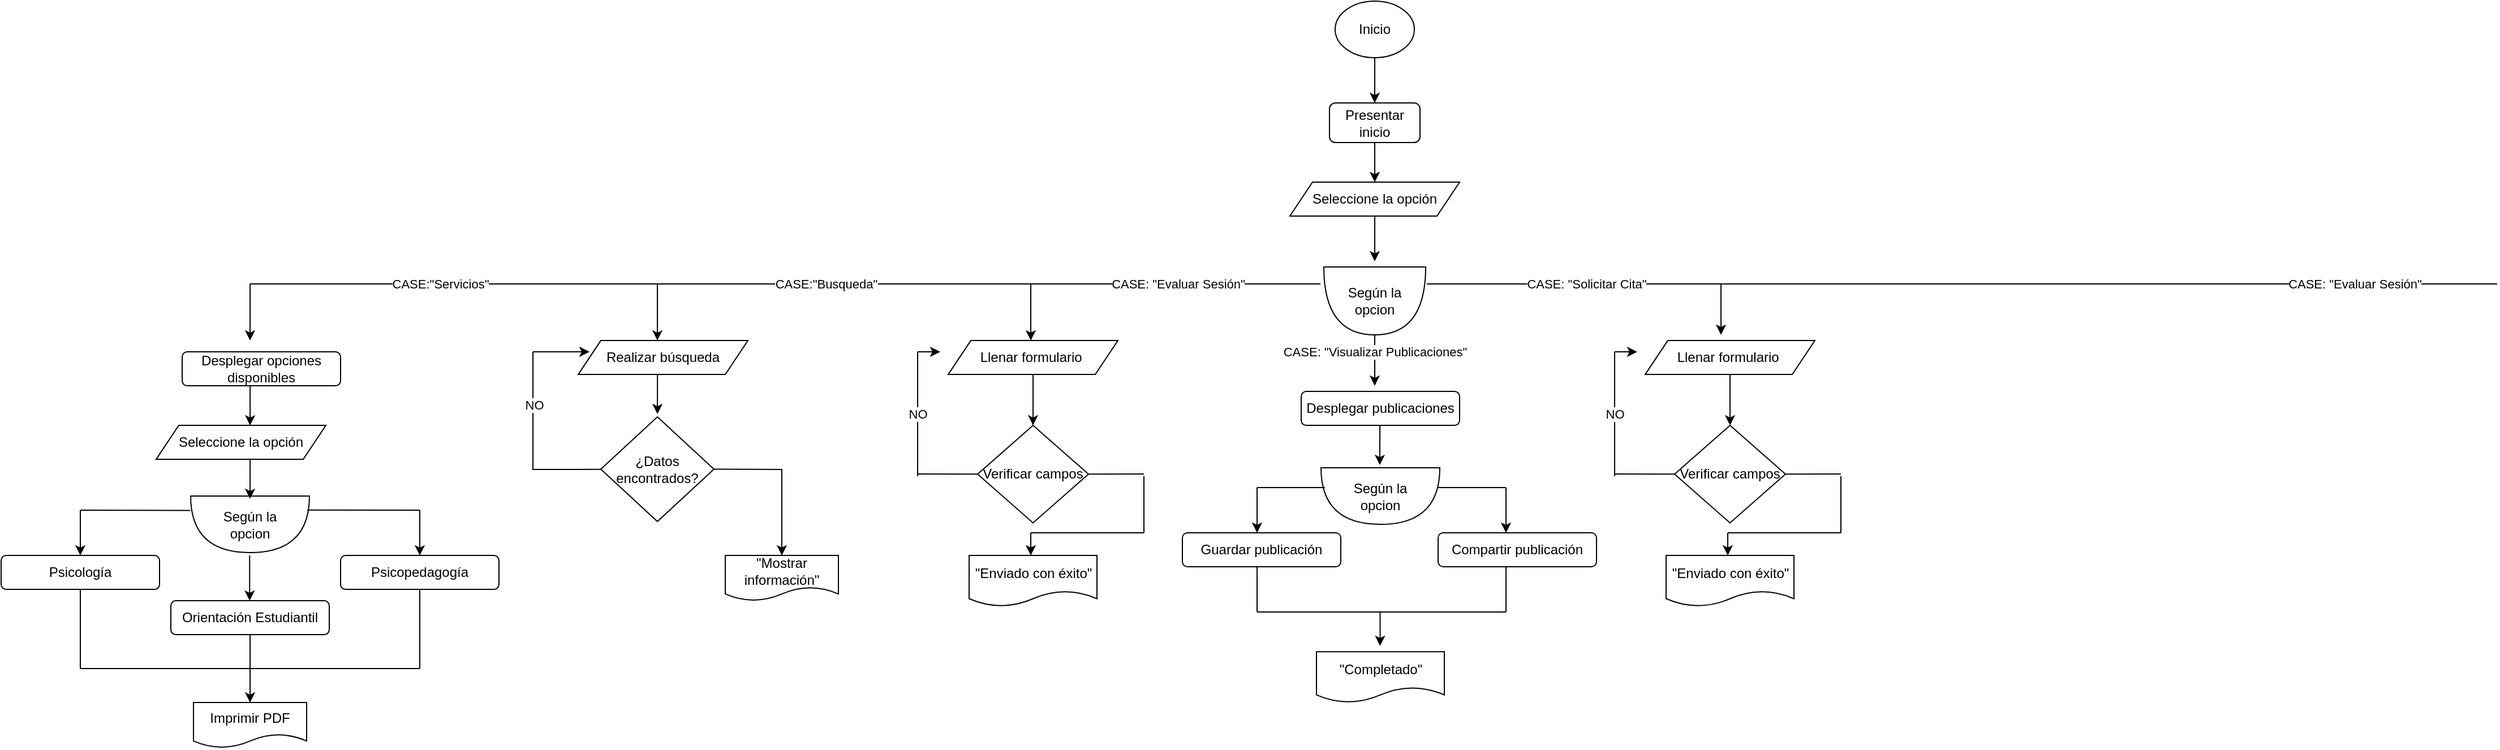 <mxfile version="21.2.1" type="github">
  <diagram name="Página-1" id="sgpbGKXVAoiBB3uO94ZU">
    <mxGraphModel dx="1861" dy="462" grid="1" gridSize="10" guides="1" tooltips="1" connect="1" arrows="1" fold="1" page="1" pageScale="1" pageWidth="827" pageHeight="1169" math="0" shadow="0">
      <root>
        <mxCell id="0" />
        <mxCell id="1" parent="0" />
        <mxCell id="1PB_SCIDDS1MxONWPjft-3" value="" style="edgeStyle=orthogonalEdgeStyle;rounded=0;orthogonalLoop=1;jettySize=auto;html=1;" parent="1" source="1PB_SCIDDS1MxONWPjft-1" target="1PB_SCIDDS1MxONWPjft-2" edge="1">
          <mxGeometry relative="1" as="geometry" />
        </mxCell>
        <mxCell id="1PB_SCIDDS1MxONWPjft-1" value="Inicio" style="ellipse;whiteSpace=wrap;html=1;" parent="1" vertex="1">
          <mxGeometry x="379" y="150" width="70" height="50" as="geometry" />
        </mxCell>
        <mxCell id="1PB_SCIDDS1MxONWPjft-5" value="" style="edgeStyle=orthogonalEdgeStyle;rounded=0;orthogonalLoop=1;jettySize=auto;html=1;" parent="1" source="1PB_SCIDDS1MxONWPjft-2" edge="1">
          <mxGeometry relative="1" as="geometry">
            <mxPoint x="414" y="310.0" as="targetPoint" />
          </mxGeometry>
        </mxCell>
        <mxCell id="1PB_SCIDDS1MxONWPjft-2" value="Presentar inicio" style="rounded=1;whiteSpace=wrap;html=1;" parent="1" vertex="1">
          <mxGeometry x="374" y="240" width="80" height="35" as="geometry" />
        </mxCell>
        <mxCell id="1PB_SCIDDS1MxONWPjft-12" value="" style="edgeStyle=orthogonalEdgeStyle;rounded=0;orthogonalLoop=1;jettySize=auto;html=1;" parent="1" source="1PB_SCIDDS1MxONWPjft-6" edge="1">
          <mxGeometry relative="1" as="geometry">
            <mxPoint x="414" y="380" as="targetPoint" />
          </mxGeometry>
        </mxCell>
        <mxCell id="1PB_SCIDDS1MxONWPjft-6" value="Seleccione la opción" style="shape=parallelogram;perimeter=parallelogramPerimeter;whiteSpace=wrap;html=1;fixedSize=1;" parent="1" vertex="1">
          <mxGeometry x="339" y="310" width="150" height="30" as="geometry" />
        </mxCell>
        <mxCell id="1PB_SCIDDS1MxONWPjft-9" value="" style="shape=or;whiteSpace=wrap;html=1;rotation=90;" parent="1" vertex="1">
          <mxGeometry x="384" y="370" width="60" height="90" as="geometry" />
        </mxCell>
        <mxCell id="1PB_SCIDDS1MxONWPjft-10" value="Según la opcion" style="text;html=1;strokeColor=none;fillColor=none;align=center;verticalAlign=middle;whiteSpace=wrap;rounded=0;" parent="1" vertex="1">
          <mxGeometry x="384" y="400" width="60" height="30" as="geometry" />
        </mxCell>
        <mxCell id="1PB_SCIDDS1MxONWPjft-18" value="" style="endArrow=classic;html=1;rounded=0;" parent="1" edge="1">
          <mxGeometry width="50" height="50" relative="1" as="geometry">
            <mxPoint x="-580" y="400.04" as="sourcePoint" />
            <mxPoint x="-580" y="450.04" as="targetPoint" />
          </mxGeometry>
        </mxCell>
        <mxCell id="1PB_SCIDDS1MxONWPjft-20" value="" style="endArrow=none;html=1;rounded=0;" parent="1" edge="1">
          <mxGeometry width="50" height="50" relative="1" as="geometry">
            <mxPoint x="-580" y="400.04" as="sourcePoint" />
            <mxPoint x="366" y="400" as="targetPoint" />
          </mxGeometry>
        </mxCell>
        <mxCell id="1PB_SCIDDS1MxONWPjft-21" value="CASE:&quot;Servicios&quot;" style="edgeLabel;html=1;align=center;verticalAlign=middle;resizable=0;points=[];" parent="1PB_SCIDDS1MxONWPjft-20" vertex="1" connectable="0">
          <mxGeometry x="-0.813" relative="1" as="geometry">
            <mxPoint x="79" as="offset" />
          </mxGeometry>
        </mxCell>
        <mxCell id="1PB_SCIDDS1MxONWPjft-66" value="CASE:&quot;Busqueda&quot;" style="edgeLabel;html=1;align=center;verticalAlign=middle;resizable=0;points=[];" parent="1PB_SCIDDS1MxONWPjft-20" vertex="1" connectable="0">
          <mxGeometry x="-0.302" y="-2" relative="1" as="geometry">
            <mxPoint x="179" y="-2" as="offset" />
          </mxGeometry>
        </mxCell>
        <mxCell id="1PB_SCIDDS1MxONWPjft-81" value="CASE: &quot;Evaluar Sesión&quot;" style="edgeLabel;html=1;align=center;verticalAlign=middle;resizable=0;points=[];" parent="1PB_SCIDDS1MxONWPjft-20" vertex="1" connectable="0">
          <mxGeometry x="0.079" relative="1" as="geometry">
            <mxPoint x="309" as="offset" />
          </mxGeometry>
        </mxCell>
        <mxCell id="1PB_SCIDDS1MxONWPjft-27" value="" style="edgeStyle=orthogonalEdgeStyle;rounded=0;orthogonalLoop=1;jettySize=auto;html=1;" parent="1" edge="1">
          <mxGeometry relative="1" as="geometry">
            <mxPoint x="-579.933" y="490.04" as="sourcePoint" />
            <mxPoint x="-580" y="525.04" as="targetPoint" />
          </mxGeometry>
        </mxCell>
        <mxCell id="1PB_SCIDDS1MxONWPjft-23" value="" style="shape=or;whiteSpace=wrap;html=1;rotation=90;" parent="1" vertex="1">
          <mxGeometry x="-605" y="560.04" width="50" height="105" as="geometry" />
        </mxCell>
        <mxCell id="1PB_SCIDDS1MxONWPjft-24" value="Según la opcion" style="text;html=1;strokeColor=none;fillColor=none;align=center;verticalAlign=middle;whiteSpace=wrap;rounded=0;" parent="1" vertex="1">
          <mxGeometry x="-610" y="597.54" width="60" height="30" as="geometry" />
        </mxCell>
        <mxCell id="1PB_SCIDDS1MxONWPjft-28" value="" style="endArrow=none;html=1;rounded=0;entryX=0.255;entryY=1.003;entryDx=0;entryDy=0;entryPerimeter=0;" parent="1" target="1PB_SCIDDS1MxONWPjft-23" edge="1">
          <mxGeometry width="50" height="50" relative="1" as="geometry">
            <mxPoint x="-730" y="600.04" as="sourcePoint" />
            <mxPoint x="-640" y="597.54" as="targetPoint" />
          </mxGeometry>
        </mxCell>
        <mxCell id="1PB_SCIDDS1MxONWPjft-29" value="Desplegar opciones disponibles" style="rounded=1;whiteSpace=wrap;html=1;" parent="1" vertex="1">
          <mxGeometry x="-640" y="460.04" width="140" height="30" as="geometry" />
        </mxCell>
        <mxCell id="1PB_SCIDDS1MxONWPjft-30" value="Seleccione la opción" style="shape=parallelogram;perimeter=parallelogramPerimeter;whiteSpace=wrap;html=1;fixedSize=1;" parent="1" vertex="1">
          <mxGeometry x="-663" y="525.04" width="150" height="30" as="geometry" />
        </mxCell>
        <mxCell id="1PB_SCIDDS1MxONWPjft-33" value="" style="edgeStyle=orthogonalEdgeStyle;rounded=0;orthogonalLoop=1;jettySize=auto;html=1;" parent="1" edge="1">
          <mxGeometry relative="1" as="geometry">
            <mxPoint x="-579.933" y="555.04" as="sourcePoint" />
            <mxPoint x="-580" y="590.04" as="targetPoint" />
          </mxGeometry>
        </mxCell>
        <mxCell id="1PB_SCIDDS1MxONWPjft-34" value="Psicología" style="rounded=1;whiteSpace=wrap;html=1;" parent="1" vertex="1">
          <mxGeometry x="-800" y="640.04" width="140" height="30" as="geometry" />
        </mxCell>
        <mxCell id="1PB_SCIDDS1MxONWPjft-35" value="" style="endArrow=classic;html=1;rounded=0;" parent="1" edge="1">
          <mxGeometry width="50" height="50" relative="1" as="geometry">
            <mxPoint x="-580.37" y="640.04" as="sourcePoint" />
            <mxPoint x="-580.37" y="680.04" as="targetPoint" />
          </mxGeometry>
        </mxCell>
        <mxCell id="1PB_SCIDDS1MxONWPjft-38" value="Orientación Estudiantil" style="rounded=1;whiteSpace=wrap;html=1;" parent="1" vertex="1">
          <mxGeometry x="-650" y="680.04" width="140" height="30" as="geometry" />
        </mxCell>
        <mxCell id="1PB_SCIDDS1MxONWPjft-39" value="" style="endArrow=classic;html=1;rounded=0;" parent="1" edge="1">
          <mxGeometry width="50" height="50" relative="1" as="geometry">
            <mxPoint x="-730" y="600.04" as="sourcePoint" />
            <mxPoint x="-730" y="640.04" as="targetPoint" />
          </mxGeometry>
        </mxCell>
        <mxCell id="1PB_SCIDDS1MxONWPjft-40" value="Psicopedagogía" style="rounded=1;whiteSpace=wrap;html=1;" parent="1" vertex="1">
          <mxGeometry x="-500" y="640.04" width="140" height="30" as="geometry" />
        </mxCell>
        <mxCell id="1PB_SCIDDS1MxONWPjft-42" value="" style="endArrow=none;html=1;rounded=0;exitX=0.247;exitY=0.018;exitDx=0;exitDy=0;exitPerimeter=0;" parent="1" source="1PB_SCIDDS1MxONWPjft-23" edge="1">
          <mxGeometry width="50" height="50" relative="1" as="geometry">
            <mxPoint x="-520" y="600.04" as="sourcePoint" />
            <mxPoint x="-430" y="600.04" as="targetPoint" />
          </mxGeometry>
        </mxCell>
        <mxCell id="1PB_SCIDDS1MxONWPjft-43" value="" style="endArrow=classic;html=1;rounded=0;" parent="1" edge="1">
          <mxGeometry width="50" height="50" relative="1" as="geometry">
            <mxPoint x="-430" y="600.04" as="sourcePoint" />
            <mxPoint x="-430" y="640.04" as="targetPoint" />
          </mxGeometry>
        </mxCell>
        <mxCell id="1PB_SCIDDS1MxONWPjft-45" value="" style="endArrow=none;html=1;rounded=0;entryX=0.5;entryY=1;entryDx=0;entryDy=0;" parent="1" target="1PB_SCIDDS1MxONWPjft-34" edge="1">
          <mxGeometry width="50" height="50" relative="1" as="geometry">
            <mxPoint x="-730" y="740.04" as="sourcePoint" />
            <mxPoint x="-730" y="680.04" as="targetPoint" />
          </mxGeometry>
        </mxCell>
        <mxCell id="1PB_SCIDDS1MxONWPjft-46" value="" style="endArrow=none;html=1;rounded=0;entryX=0.5;entryY=1;entryDx=0;entryDy=0;" parent="1" target="1PB_SCIDDS1MxONWPjft-40" edge="1">
          <mxGeometry width="50" height="50" relative="1" as="geometry">
            <mxPoint x="-430" y="740.04" as="sourcePoint" />
            <mxPoint x="-420" y="680.04" as="targetPoint" />
          </mxGeometry>
        </mxCell>
        <mxCell id="1PB_SCIDDS1MxONWPjft-47" value="" style="endArrow=none;html=1;rounded=0;" parent="1" edge="1">
          <mxGeometry width="50" height="50" relative="1" as="geometry">
            <mxPoint x="-730" y="740.04" as="sourcePoint" />
            <mxPoint x="-430" y="740.04" as="targetPoint" />
          </mxGeometry>
        </mxCell>
        <mxCell id="1PB_SCIDDS1MxONWPjft-48" value="" style="endArrow=none;html=1;rounded=0;" parent="1" edge="1">
          <mxGeometry width="50" height="50" relative="1" as="geometry">
            <mxPoint x="-580" y="740.04" as="sourcePoint" />
            <mxPoint x="-580" y="710.04" as="targetPoint" />
          </mxGeometry>
        </mxCell>
        <mxCell id="1PB_SCIDDS1MxONWPjft-50" value="Imprimir PDF" style="shape=document;whiteSpace=wrap;html=1;boundedLbl=1;" parent="1" vertex="1">
          <mxGeometry x="-630" y="770.04" width="100" height="40" as="geometry" />
        </mxCell>
        <mxCell id="1PB_SCIDDS1MxONWPjft-51" value="" style="endArrow=classic;html=1;rounded=0;entryX=0.5;entryY=0;entryDx=0;entryDy=0;" parent="1" target="1PB_SCIDDS1MxONWPjft-50" edge="1">
          <mxGeometry width="50" height="50" relative="1" as="geometry">
            <mxPoint x="-580" y="740.04" as="sourcePoint" />
            <mxPoint x="-510" y="760.04" as="targetPoint" />
          </mxGeometry>
        </mxCell>
        <mxCell id="1PB_SCIDDS1MxONWPjft-52" value="" style="endArrow=classic;html=1;rounded=0;" parent="1" edge="1">
          <mxGeometry width="50" height="50" relative="1" as="geometry">
            <mxPoint x="-220" y="400.04" as="sourcePoint" />
            <mxPoint x="-220" y="450.04" as="targetPoint" />
          </mxGeometry>
        </mxCell>
        <mxCell id="1PB_SCIDDS1MxONWPjft-54" value="Realizar búsqueda" style="shape=parallelogram;perimeter=parallelogramPerimeter;whiteSpace=wrap;html=1;fixedSize=1;" parent="1" vertex="1">
          <mxGeometry x="-290" y="450.04" width="150" height="30" as="geometry" />
        </mxCell>
        <mxCell id="1PB_SCIDDS1MxONWPjft-55" value="" style="edgeStyle=orthogonalEdgeStyle;rounded=0;orthogonalLoop=1;jettySize=auto;html=1;" parent="1" edge="1">
          <mxGeometry relative="1" as="geometry">
            <mxPoint x="-219.933" y="480.04" as="sourcePoint" />
            <mxPoint x="-220" y="515.04" as="targetPoint" />
          </mxGeometry>
        </mxCell>
        <mxCell id="1PB_SCIDDS1MxONWPjft-56" value="¿Datos encontrados?" style="rhombus;whiteSpace=wrap;html=1;" parent="1" vertex="1">
          <mxGeometry x="-270" y="517.54" width="100" height="92.5" as="geometry" />
        </mxCell>
        <mxCell id="1PB_SCIDDS1MxONWPjft-57" value="" style="endArrow=none;html=1;rounded=0;" parent="1" target="1PB_SCIDDS1MxONWPjft-56" edge="1">
          <mxGeometry width="50" height="50" relative="1" as="geometry">
            <mxPoint x="-330" y="560.04" as="sourcePoint" />
            <mxPoint x="-270" y="570.04" as="targetPoint" />
            <Array as="points">
              <mxPoint x="-330" y="564.04" />
            </Array>
          </mxGeometry>
        </mxCell>
        <mxCell id="1PB_SCIDDS1MxONWPjft-59" value="" style="endArrow=none;html=1;rounded=0;" parent="1" edge="1">
          <mxGeometry width="50" height="50" relative="1" as="geometry">
            <mxPoint x="-330" y="460.04" as="sourcePoint" />
            <mxPoint x="-330" y="560.04" as="targetPoint" />
          </mxGeometry>
        </mxCell>
        <mxCell id="1PB_SCIDDS1MxONWPjft-61" value="NO" style="edgeLabel;html=1;align=center;verticalAlign=middle;resizable=0;points=[];" parent="1PB_SCIDDS1MxONWPjft-59" vertex="1" connectable="0">
          <mxGeometry x="-0.055" y="1" relative="1" as="geometry">
            <mxPoint as="offset" />
          </mxGeometry>
        </mxCell>
        <mxCell id="1PB_SCIDDS1MxONWPjft-60" value="" style="endArrow=classic;html=1;rounded=0;" parent="1" edge="1">
          <mxGeometry width="50" height="50" relative="1" as="geometry">
            <mxPoint x="-330" y="460.04" as="sourcePoint" />
            <mxPoint x="-280" y="460.04" as="targetPoint" />
          </mxGeometry>
        </mxCell>
        <mxCell id="1PB_SCIDDS1MxONWPjft-62" value="" style="endArrow=none;html=1;rounded=0;exitX=1;exitY=0.5;exitDx=0;exitDy=0;" parent="1" edge="1">
          <mxGeometry width="50" height="50" relative="1" as="geometry">
            <mxPoint x="-170" y="563.79" as="sourcePoint" />
            <mxPoint x="-110" y="570.04" as="targetPoint" />
            <Array as="points">
              <mxPoint x="-110" y="564.04" />
            </Array>
          </mxGeometry>
        </mxCell>
        <mxCell id="1PB_SCIDDS1MxONWPjft-64" value="&quot;Mostrar información&quot;" style="shape=document;whiteSpace=wrap;html=1;boundedLbl=1;" parent="1" vertex="1">
          <mxGeometry x="-160" y="640.04" width="100" height="40" as="geometry" />
        </mxCell>
        <mxCell id="1PB_SCIDDS1MxONWPjft-71" value="" style="edgeStyle=orthogonalEdgeStyle;rounded=0;orthogonalLoop=1;jettySize=auto;html=1;" parent="1" source="1PB_SCIDDS1MxONWPjft-68" target="1PB_SCIDDS1MxONWPjft-70" edge="1">
          <mxGeometry relative="1" as="geometry" />
        </mxCell>
        <mxCell id="1PB_SCIDDS1MxONWPjft-68" value="Llenar formulario&amp;nbsp;" style="shape=parallelogram;perimeter=parallelogramPerimeter;whiteSpace=wrap;html=1;fixedSize=1;" parent="1" vertex="1">
          <mxGeometry x="37" y="450.04" width="150" height="30" as="geometry" />
        </mxCell>
        <mxCell id="1PB_SCIDDS1MxONWPjft-69" value="" style="endArrow=classic;html=1;rounded=0;" parent="1" edge="1">
          <mxGeometry width="50" height="50" relative="1" as="geometry">
            <mxPoint x="110" y="400" as="sourcePoint" />
            <mxPoint x="110" y="450" as="targetPoint" />
          </mxGeometry>
        </mxCell>
        <mxCell id="1PB_SCIDDS1MxONWPjft-70" value="Verificar campos" style="rhombus;whiteSpace=wrap;html=1;" parent="1" vertex="1">
          <mxGeometry x="63" y="525.04" width="98" height="86.21" as="geometry" />
        </mxCell>
        <mxCell id="1PB_SCIDDS1MxONWPjft-72" value="" style="endArrow=none;html=1;rounded=0;entryX=0;entryY=0.5;entryDx=0;entryDy=0;" parent="1" target="1PB_SCIDDS1MxONWPjft-70" edge="1">
          <mxGeometry width="50" height="50" relative="1" as="geometry">
            <mxPoint x="10" y="568" as="sourcePoint" />
            <mxPoint x="80" y="560" as="targetPoint" />
          </mxGeometry>
        </mxCell>
        <mxCell id="1PB_SCIDDS1MxONWPjft-73" value="" style="endArrow=none;html=1;rounded=0;" parent="1" edge="1">
          <mxGeometry width="50" height="50" relative="1" as="geometry">
            <mxPoint x="10" y="570" as="sourcePoint" />
            <mxPoint x="10" y="460" as="targetPoint" />
          </mxGeometry>
        </mxCell>
        <mxCell id="1PB_SCIDDS1MxONWPjft-75" value="NO" style="edgeLabel;html=1;align=center;verticalAlign=middle;resizable=0;points=[];" parent="1PB_SCIDDS1MxONWPjft-73" vertex="1" connectable="0">
          <mxGeometry x="0.013" relative="1" as="geometry">
            <mxPoint as="offset" />
          </mxGeometry>
        </mxCell>
        <mxCell id="1PB_SCIDDS1MxONWPjft-74" value="" style="endArrow=classic;html=1;rounded=0;" parent="1" edge="1">
          <mxGeometry width="50" height="50" relative="1" as="geometry">
            <mxPoint x="10" y="460" as="sourcePoint" />
            <mxPoint x="30" y="460" as="targetPoint" />
          </mxGeometry>
        </mxCell>
        <mxCell id="1PB_SCIDDS1MxONWPjft-76" value="" style="endArrow=none;html=1;rounded=0;exitX=1;exitY=0.5;exitDx=0;exitDy=0;" parent="1" source="1PB_SCIDDS1MxONWPjft-70" edge="1">
          <mxGeometry width="50" height="50" relative="1" as="geometry">
            <mxPoint x="170" y="570" as="sourcePoint" />
            <mxPoint x="210" y="568" as="targetPoint" />
            <Array as="points" />
          </mxGeometry>
        </mxCell>
        <mxCell id="1PB_SCIDDS1MxONWPjft-78" value="" style="endArrow=classic;html=1;rounded=0;" parent="1" edge="1">
          <mxGeometry width="50" height="50" relative="1" as="geometry">
            <mxPoint x="-110" y="570" as="sourcePoint" />
            <mxPoint x="-110" y="640" as="targetPoint" />
          </mxGeometry>
        </mxCell>
        <mxCell id="1PB_SCIDDS1MxONWPjft-79" value="" style="endArrow=classic;html=1;rounded=0;" parent="1" edge="1">
          <mxGeometry width="50" height="50" relative="1" as="geometry">
            <mxPoint x="110" y="620.04" as="sourcePoint" />
            <mxPoint x="110" y="640" as="targetPoint" />
          </mxGeometry>
        </mxCell>
        <mxCell id="1PB_SCIDDS1MxONWPjft-80" value="&quot;Enviado con éxito&quot;" style="shape=document;whiteSpace=wrap;html=1;boundedLbl=1;" parent="1" vertex="1">
          <mxGeometry x="55.5" y="640.04" width="113" height="44.96" as="geometry" />
        </mxCell>
        <mxCell id="1PB_SCIDDS1MxONWPjft-82" value="" style="endArrow=classic;html=1;rounded=0;exitX=1;exitY=0.5;exitDx=0;exitDy=0;exitPerimeter=0;" parent="1" source="1PB_SCIDDS1MxONWPjft-9" edge="1">
          <mxGeometry width="50" height="50" relative="1" as="geometry">
            <mxPoint x="413.74" y="450.04" as="sourcePoint" />
            <mxPoint x="414" y="490" as="targetPoint" />
          </mxGeometry>
        </mxCell>
        <mxCell id="1PB_SCIDDS1MxONWPjft-83" value="Desplegar publicaciones" style="rounded=1;whiteSpace=wrap;html=1;" parent="1" vertex="1">
          <mxGeometry x="349" y="495.04" width="140" height="30" as="geometry" />
        </mxCell>
        <mxCell id="1PB_SCIDDS1MxONWPjft-84" value="" style="edgeStyle=orthogonalEdgeStyle;rounded=0;orthogonalLoop=1;jettySize=auto;html=1;" parent="1" edge="1">
          <mxGeometry relative="1" as="geometry">
            <mxPoint x="418.537" y="525.04" as="sourcePoint" />
            <mxPoint x="418.47" y="560.04" as="targetPoint" />
          </mxGeometry>
        </mxCell>
        <mxCell id="1PB_SCIDDS1MxONWPjft-85" value="" style="shape=or;whiteSpace=wrap;html=1;rotation=90;" parent="1" vertex="1">
          <mxGeometry x="394" y="535.04" width="50" height="105" as="geometry" />
        </mxCell>
        <mxCell id="1PB_SCIDDS1MxONWPjft-86" value="" style="endArrow=none;html=1;rounded=0;" parent="1" edge="1">
          <mxGeometry width="50" height="50" relative="1" as="geometry">
            <mxPoint x="310" y="580" as="sourcePoint" />
            <mxPoint x="370" y="580" as="targetPoint" />
          </mxGeometry>
        </mxCell>
        <mxCell id="1PB_SCIDDS1MxONWPjft-88" value="" style="endArrow=none;html=1;rounded=0;" parent="1" edge="1">
          <mxGeometry width="50" height="50" relative="1" as="geometry">
            <mxPoint x="210" y="620" as="sourcePoint" />
            <mxPoint x="210" y="570.04" as="targetPoint" />
          </mxGeometry>
        </mxCell>
        <mxCell id="1PB_SCIDDS1MxONWPjft-89" value="" style="endArrow=none;html=1;rounded=0;" parent="1" edge="1">
          <mxGeometry width="50" height="50" relative="1" as="geometry">
            <mxPoint x="110" y="620" as="sourcePoint" />
            <mxPoint x="210" y="620" as="targetPoint" />
          </mxGeometry>
        </mxCell>
        <mxCell id="1PB_SCIDDS1MxONWPjft-90" value="Guardar publicación" style="rounded=1;whiteSpace=wrap;html=1;" parent="1" vertex="1">
          <mxGeometry x="244" y="620" width="140" height="30" as="geometry" />
        </mxCell>
        <mxCell id="1PB_SCIDDS1MxONWPjft-91" value="" style="endArrow=classic;html=1;rounded=0;" parent="1" edge="1">
          <mxGeometry width="50" height="50" relative="1" as="geometry">
            <mxPoint x="310" y="580" as="sourcePoint" />
            <mxPoint x="310" y="620" as="targetPoint" />
          </mxGeometry>
        </mxCell>
        <mxCell id="1PB_SCIDDS1MxONWPjft-92" value="Compartir publicación" style="rounded=1;whiteSpace=wrap;html=1;" parent="1" vertex="1">
          <mxGeometry x="470" y="620" width="140" height="30" as="geometry" />
        </mxCell>
        <mxCell id="1PB_SCIDDS1MxONWPjft-93" value="" style="endArrow=none;html=1;rounded=0;" parent="1" edge="1">
          <mxGeometry width="50" height="50" relative="1" as="geometry">
            <mxPoint x="470" y="580" as="sourcePoint" />
            <mxPoint x="530" y="580" as="targetPoint" />
          </mxGeometry>
        </mxCell>
        <mxCell id="1PB_SCIDDS1MxONWPjft-94" value="" style="endArrow=classic;html=1;rounded=0;" parent="1" edge="1">
          <mxGeometry width="50" height="50" relative="1" as="geometry">
            <mxPoint x="530" y="580" as="sourcePoint" />
            <mxPoint x="530" y="620" as="targetPoint" />
          </mxGeometry>
        </mxCell>
        <mxCell id="1PB_SCIDDS1MxONWPjft-95" value="Según la opcion" style="text;html=1;strokeColor=none;fillColor=none;align=center;verticalAlign=middle;whiteSpace=wrap;rounded=0;" parent="1" vertex="1">
          <mxGeometry x="389" y="572.54" width="60" height="30" as="geometry" />
        </mxCell>
        <mxCell id="1PB_SCIDDS1MxONWPjft-96" value="" style="endArrow=none;html=1;rounded=0;" parent="1" edge="1">
          <mxGeometry width="50" height="50" relative="1" as="geometry">
            <mxPoint x="310" y="690" as="sourcePoint" />
            <mxPoint x="310" y="650" as="targetPoint" />
          </mxGeometry>
        </mxCell>
        <mxCell id="1PB_SCIDDS1MxONWPjft-98" value="" style="endArrow=none;html=1;rounded=0;" parent="1" edge="1">
          <mxGeometry width="50" height="50" relative="1" as="geometry">
            <mxPoint x="530" y="690" as="sourcePoint" />
            <mxPoint x="530" y="650" as="targetPoint" />
          </mxGeometry>
        </mxCell>
        <mxCell id="1PB_SCIDDS1MxONWPjft-99" value="" style="endArrow=none;html=1;rounded=0;" parent="1" edge="1">
          <mxGeometry width="50" height="50" relative="1" as="geometry">
            <mxPoint x="310" y="690" as="sourcePoint" />
            <mxPoint x="530" y="690" as="targetPoint" />
          </mxGeometry>
        </mxCell>
        <mxCell id="1PB_SCIDDS1MxONWPjft-100" value="" style="endArrow=classic;html=1;rounded=0;entryX=0.5;entryY=0;entryDx=0;entryDy=0;" parent="1" edge="1">
          <mxGeometry width="50" height="50" relative="1" as="geometry">
            <mxPoint x="418.74" y="690" as="sourcePoint" />
            <mxPoint x="418.74" y="719.96" as="targetPoint" />
          </mxGeometry>
        </mxCell>
        <mxCell id="1PB_SCIDDS1MxONWPjft-101" value="&quot;Completado&quot;" style="shape=document;whiteSpace=wrap;html=1;boundedLbl=1;" parent="1" vertex="1">
          <mxGeometry x="362.5" y="725.08" width="113" height="44.96" as="geometry" />
        </mxCell>
        <mxCell id="EtCirOxP8vXVLpliy4fe-1" value="" style="endArrow=none;html=1;rounded=0;" edge="1" parent="1">
          <mxGeometry width="50" height="50" relative="1" as="geometry">
            <mxPoint x="460" y="400.04" as="sourcePoint" />
            <mxPoint x="1406" y="400" as="targetPoint" />
          </mxGeometry>
        </mxCell>
        <mxCell id="EtCirOxP8vXVLpliy4fe-2" value="CASE: &quot;Solicitar Cita&quot;" style="edgeLabel;html=1;align=center;verticalAlign=middle;resizable=0;points=[];" vertex="1" connectable="0" parent="EtCirOxP8vXVLpliy4fe-1">
          <mxGeometry x="-0.813" relative="1" as="geometry">
            <mxPoint x="52" as="offset" />
          </mxGeometry>
        </mxCell>
        <mxCell id="EtCirOxP8vXVLpliy4fe-4" value="CASE: &quot;Evaluar Sesión&quot;" style="edgeLabel;html=1;align=center;verticalAlign=middle;resizable=0;points=[];" vertex="1" connectable="0" parent="EtCirOxP8vXVLpliy4fe-1">
          <mxGeometry x="0.079" relative="1" as="geometry">
            <mxPoint x="309" as="offset" />
          </mxGeometry>
        </mxCell>
        <mxCell id="EtCirOxP8vXVLpliy4fe-5" value="" style="endArrow=classic;html=1;rounded=0;exitX=1;exitY=0.5;exitDx=0;exitDy=0;exitPerimeter=0;" edge="1" parent="1">
          <mxGeometry width="50" height="50" relative="1" as="geometry">
            <mxPoint x="720" y="400" as="sourcePoint" />
            <mxPoint x="720" y="445" as="targetPoint" />
          </mxGeometry>
        </mxCell>
        <mxCell id="EtCirOxP8vXVLpliy4fe-8" value="" style="edgeStyle=orthogonalEdgeStyle;rounded=0;orthogonalLoop=1;jettySize=auto;html=1;" edge="1" parent="1" source="EtCirOxP8vXVLpliy4fe-9" target="EtCirOxP8vXVLpliy4fe-10">
          <mxGeometry relative="1" as="geometry" />
        </mxCell>
        <mxCell id="EtCirOxP8vXVLpliy4fe-9" value="Llenar formulario&amp;nbsp;" style="shape=parallelogram;perimeter=parallelogramPerimeter;whiteSpace=wrap;html=1;fixedSize=1;" vertex="1" parent="1">
          <mxGeometry x="653" y="450.04" width="150" height="30" as="geometry" />
        </mxCell>
        <mxCell id="EtCirOxP8vXVLpliy4fe-10" value="Verificar campos" style="rhombus;whiteSpace=wrap;html=1;" vertex="1" parent="1">
          <mxGeometry x="679" y="525.04" width="98" height="86.21" as="geometry" />
        </mxCell>
        <mxCell id="EtCirOxP8vXVLpliy4fe-11" value="" style="endArrow=none;html=1;rounded=0;entryX=0;entryY=0.5;entryDx=0;entryDy=0;" edge="1" parent="1" target="EtCirOxP8vXVLpliy4fe-10">
          <mxGeometry width="50" height="50" relative="1" as="geometry">
            <mxPoint x="626" y="568" as="sourcePoint" />
            <mxPoint x="696" y="560" as="targetPoint" />
          </mxGeometry>
        </mxCell>
        <mxCell id="EtCirOxP8vXVLpliy4fe-12" value="" style="endArrow=none;html=1;rounded=0;" edge="1" parent="1">
          <mxGeometry width="50" height="50" relative="1" as="geometry">
            <mxPoint x="626" y="570" as="sourcePoint" />
            <mxPoint x="626" y="460" as="targetPoint" />
          </mxGeometry>
        </mxCell>
        <mxCell id="EtCirOxP8vXVLpliy4fe-13" value="NO" style="edgeLabel;html=1;align=center;verticalAlign=middle;resizable=0;points=[];" vertex="1" connectable="0" parent="EtCirOxP8vXVLpliy4fe-12">
          <mxGeometry x="0.013" relative="1" as="geometry">
            <mxPoint as="offset" />
          </mxGeometry>
        </mxCell>
        <mxCell id="EtCirOxP8vXVLpliy4fe-14" value="" style="endArrow=classic;html=1;rounded=0;" edge="1" parent="1">
          <mxGeometry width="50" height="50" relative="1" as="geometry">
            <mxPoint x="626" y="460" as="sourcePoint" />
            <mxPoint x="646" y="460" as="targetPoint" />
          </mxGeometry>
        </mxCell>
        <mxCell id="EtCirOxP8vXVLpliy4fe-15" value="" style="endArrow=none;html=1;rounded=0;exitX=1;exitY=0.5;exitDx=0;exitDy=0;" edge="1" parent="1" source="EtCirOxP8vXVLpliy4fe-10">
          <mxGeometry width="50" height="50" relative="1" as="geometry">
            <mxPoint x="786" y="570" as="sourcePoint" />
            <mxPoint x="826" y="568" as="targetPoint" />
            <Array as="points" />
          </mxGeometry>
        </mxCell>
        <mxCell id="EtCirOxP8vXVLpliy4fe-16" value="" style="endArrow=classic;html=1;rounded=0;" edge="1" parent="1">
          <mxGeometry width="50" height="50" relative="1" as="geometry">
            <mxPoint x="726" y="620.04" as="sourcePoint" />
            <mxPoint x="726" y="640" as="targetPoint" />
          </mxGeometry>
        </mxCell>
        <mxCell id="EtCirOxP8vXVLpliy4fe-17" value="&quot;Enviado con éxito&quot;" style="shape=document;whiteSpace=wrap;html=1;boundedLbl=1;" vertex="1" parent="1">
          <mxGeometry x="671.5" y="640.04" width="113" height="44.96" as="geometry" />
        </mxCell>
        <mxCell id="EtCirOxP8vXVLpliy4fe-18" value="" style="endArrow=none;html=1;rounded=0;" edge="1" parent="1">
          <mxGeometry width="50" height="50" relative="1" as="geometry">
            <mxPoint x="826" y="620" as="sourcePoint" />
            <mxPoint x="826" y="570.04" as="targetPoint" />
          </mxGeometry>
        </mxCell>
        <mxCell id="EtCirOxP8vXVLpliy4fe-19" value="" style="endArrow=none;html=1;rounded=0;" edge="1" parent="1">
          <mxGeometry width="50" height="50" relative="1" as="geometry">
            <mxPoint x="726" y="620" as="sourcePoint" />
            <mxPoint x="826" y="620" as="targetPoint" />
          </mxGeometry>
        </mxCell>
        <mxCell id="EtCirOxP8vXVLpliy4fe-20" value="CASE: &quot;Visualizar Publicaciones&quot;" style="edgeLabel;html=1;align=center;verticalAlign=middle;resizable=0;points=[];" vertex="1" connectable="0" parent="1">
          <mxGeometry x="414.0" y="460.038" as="geometry" />
        </mxCell>
      </root>
    </mxGraphModel>
  </diagram>
</mxfile>
